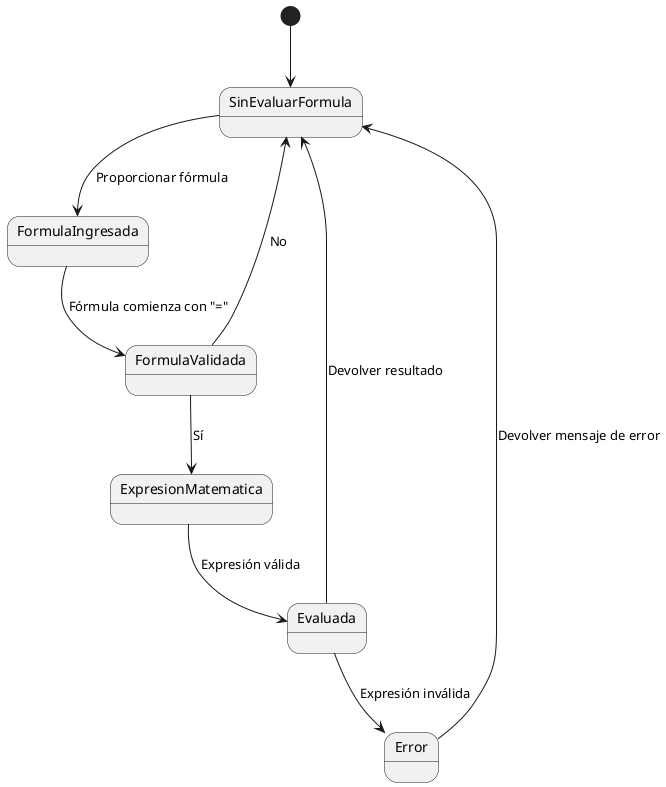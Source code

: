 @startuml
[*] --> SinEvaluarFormula
SinEvaluarFormula --> FormulaIngresada : Proporcionar fórmula
FormulaIngresada --> FormulaValidada : Fórmula comienza con "="
FormulaValidada --> ExpresionMatematica : Sí
FormulaValidada --> SinEvaluarFormula : No
ExpresionMatematica --> Evaluada : Expresión válida
Evaluada --> SinEvaluarFormula : Devolver resultado
Evaluada --> Error : Expresión inválida
Error --> SinEvaluarFormula : Devolver mensaje de error
@enduml
